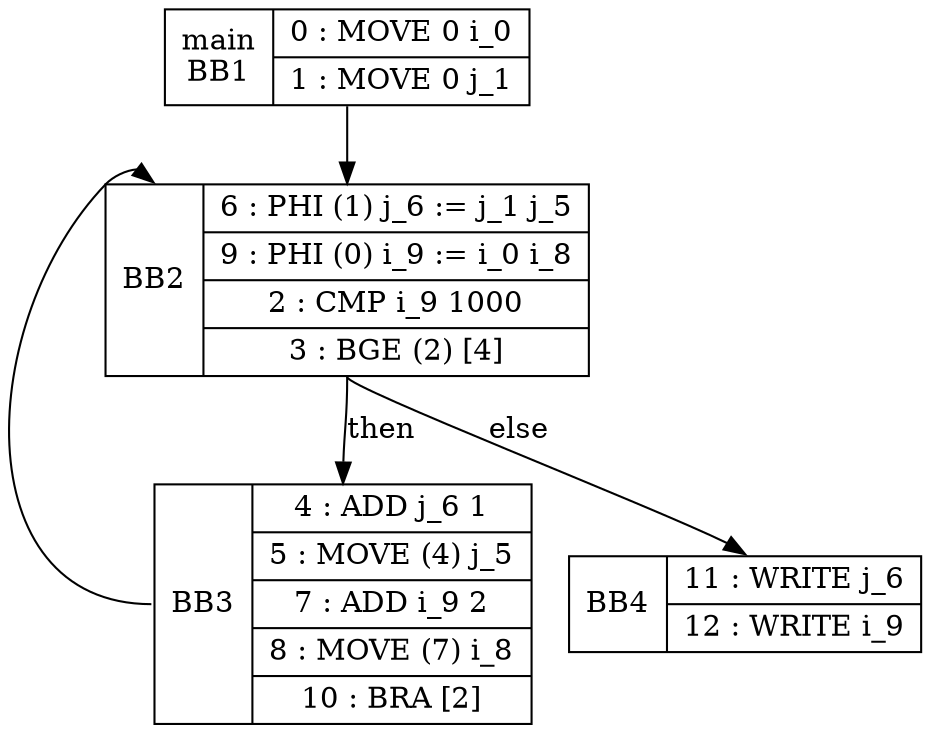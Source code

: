 digraph G {
BB1[shape=record, label="<b>main\nBB1|{0 : MOVE 0 i_0 |1 : MOVE 0 j_1 }"];
BB1:s -> BB2:n [label=""];
BB2[shape=record, label="<b>BB2|{6 : PHI (1) j_6 := j_1 j_5 |9 : PHI (0) i_9 := i_0 i_8 |2 : CMP i_9 1000 |3 : BGE (2) [4] }"];
BB2:s -> BB3:n [label="then"];
BB2:s -> BB4:n [label="else"];
BB3[shape=record, label="<b>BB3|{4 : ADD j_6 1 |5 : MOVE (4) j_5 |7 : ADD i_9 2 |8 : MOVE (7) i_8 |10 : BRA [2] }"];
BB3:b:w -> BB2:b:n [label=""];
BB4[shape=record, label="<b>BB4|{11 : WRITE j_6 |12 : WRITE i_9 }"];
}
